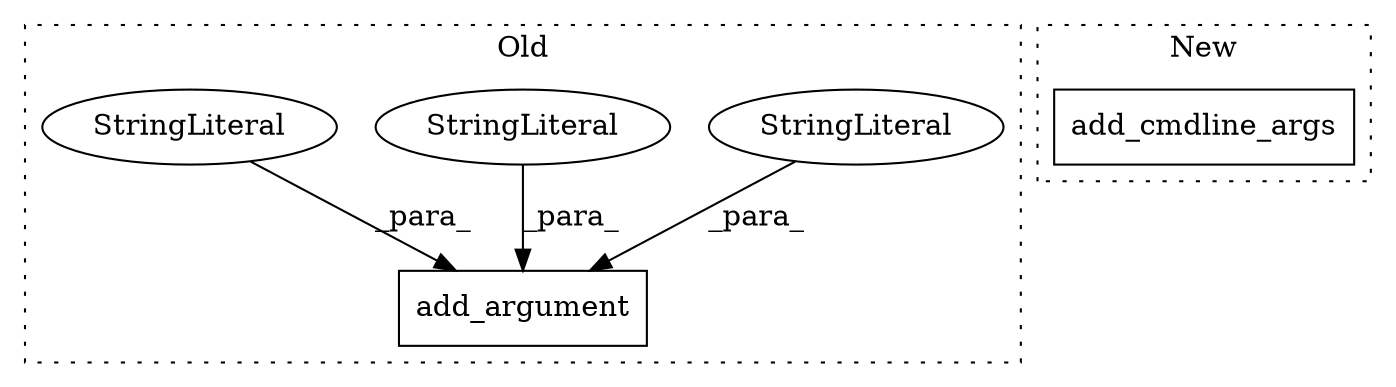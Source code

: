 digraph G {
subgraph cluster0 {
1 [label="add_argument" a="32" s="2348,2433" l="13,1" shape="box"];
3 [label="StringLiteral" a="45" s="2370" l="19" shape="ellipse"];
4 [label="StringLiteral" a="45" s="2361" l="8" shape="ellipse"];
5 [label="StringLiteral" a="45" s="2401" l="32" shape="ellipse"];
label = "Old";
style="dotted";
}
subgraph cluster1 {
2 [label="add_cmdline_args" a="32" s="2418,2441" l="17,1" shape="box"];
label = "New";
style="dotted";
}
3 -> 1 [label="_para_"];
4 -> 1 [label="_para_"];
5 -> 1 [label="_para_"];
}